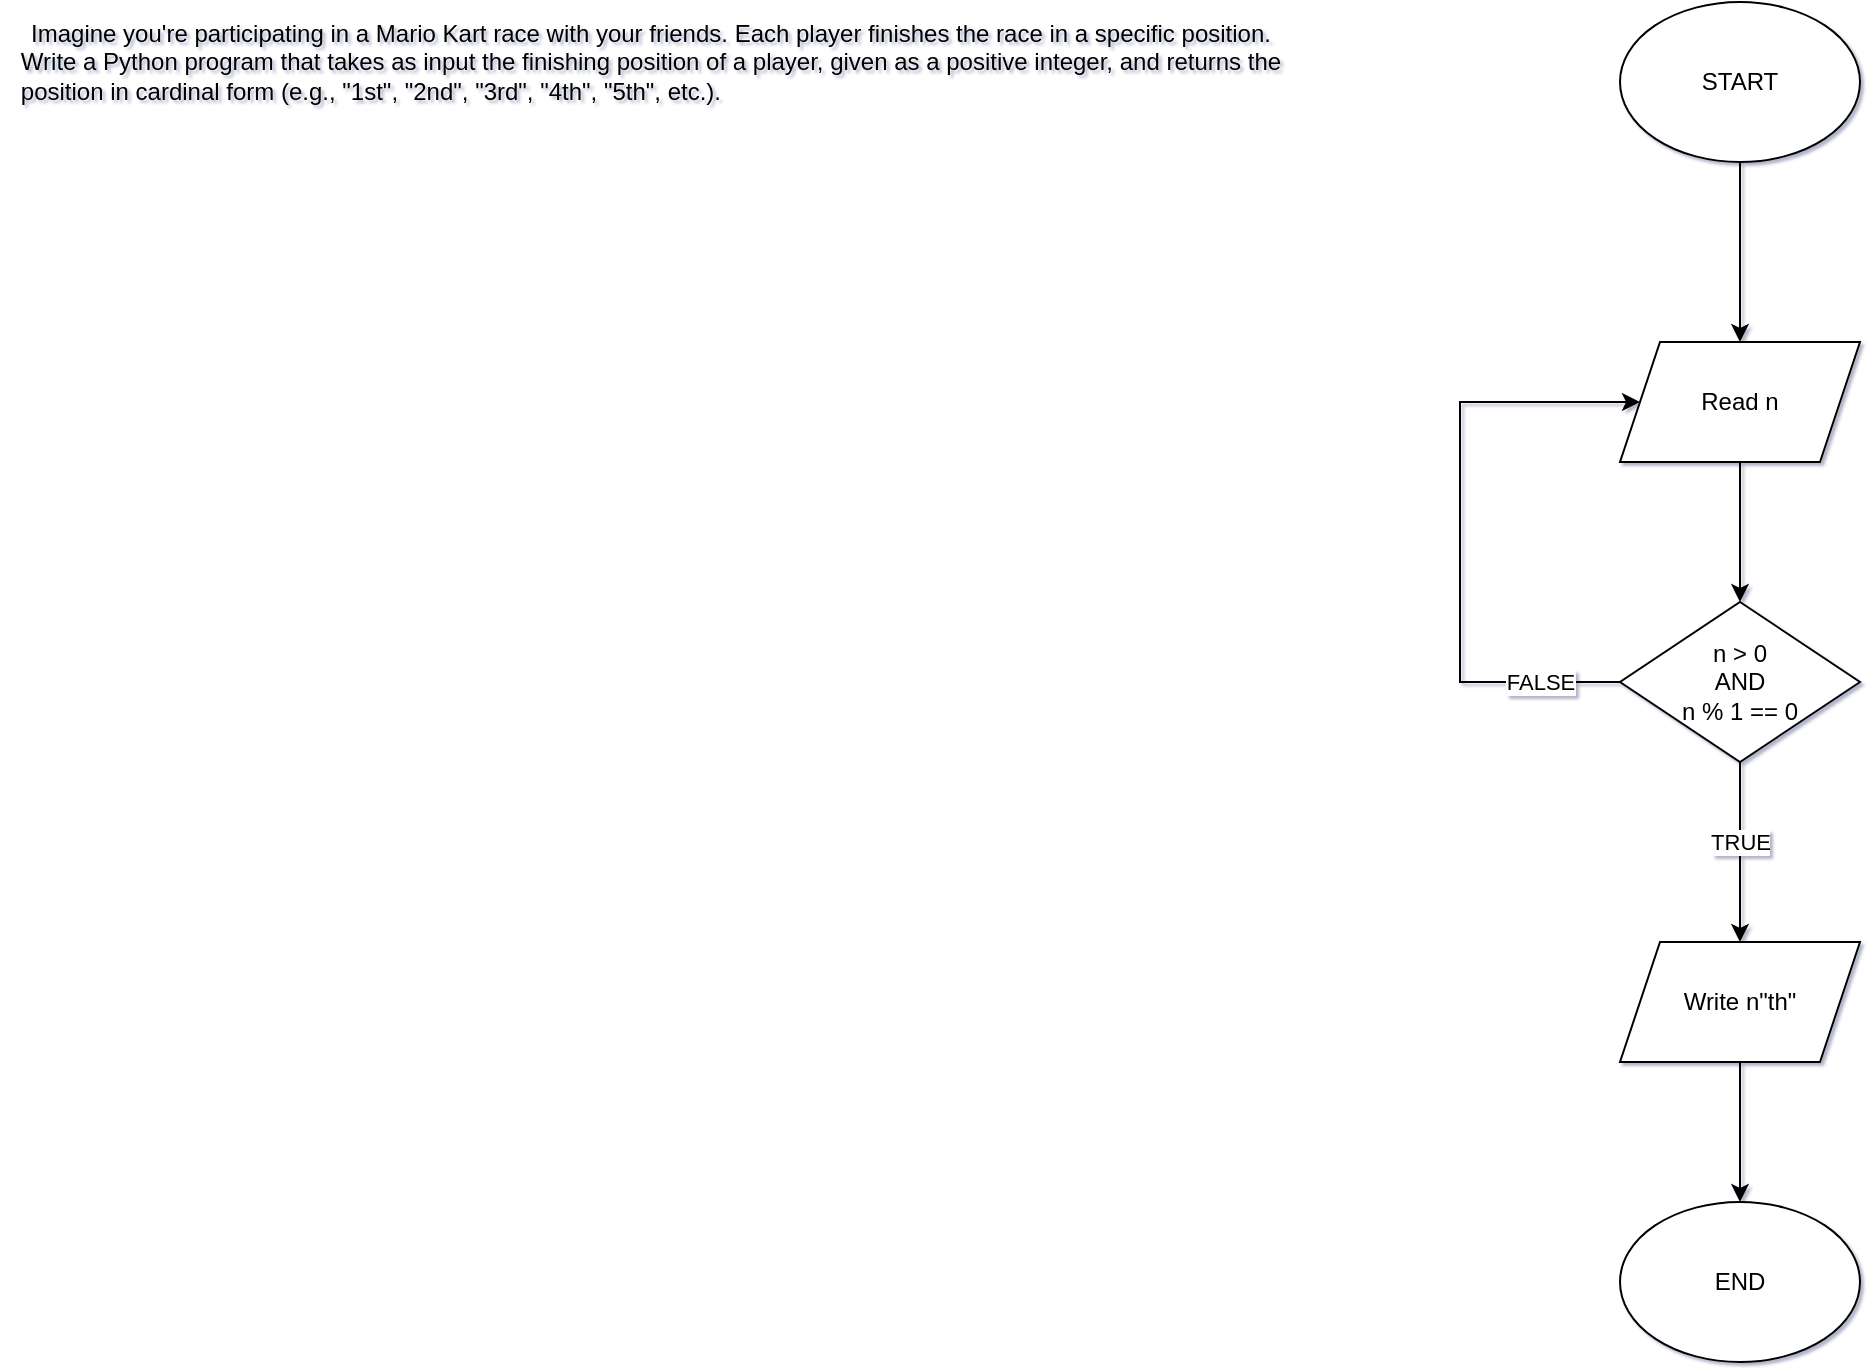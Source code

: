<mxfile version="26.0.14">
  <diagram name="Pagina-1" id="aTVfA4YgdQvqoLNrzZE1">
    <mxGraphModel dx="1764" dy="1195" grid="1" gridSize="10" guides="1" tooltips="1" connect="1" arrows="1" fold="1" page="0" pageScale="1" pageWidth="827" pageHeight="1169" math="0" shadow="1">
      <root>
        <mxCell id="0" />
        <mxCell id="1" parent="0" />
        <mxCell id="70h7yrBwvSvOA4SBrIjd-1" value="&lt;div&gt;Imagine you&#39;re participating in a Mario Kart race with your friends. Each player finishes the race in a specific position.&lt;/div&gt;&lt;div&gt;Write a Python program that takes as input the finishing position of a player, given as a positive integer, and returns the&lt;/div&gt;&lt;div align=&quot;left&quot;&gt;position in cardinal form (e.g., &quot;1st&quot;, &quot;2nd&quot;, &quot;3rd&quot;, &quot;4th&quot;, &quot;5th&quot;, etc.).&lt;br&gt;&lt;/div&gt;" style="text;html=1;align=center;verticalAlign=middle;resizable=0;points=[];autosize=1;strokeColor=none;fillColor=none;" vertex="1" parent="1">
          <mxGeometry x="-170" y="-240" width="650" height="60" as="geometry" />
        </mxCell>
        <mxCell id="70h7yrBwvSvOA4SBrIjd-4" value="" style="edgeStyle=orthogonalEdgeStyle;rounded=0;orthogonalLoop=1;jettySize=auto;html=1;" edge="1" parent="1" source="70h7yrBwvSvOA4SBrIjd-2" target="70h7yrBwvSvOA4SBrIjd-3">
          <mxGeometry relative="1" as="geometry" />
        </mxCell>
        <mxCell id="70h7yrBwvSvOA4SBrIjd-2" value="START" style="ellipse;whiteSpace=wrap;html=1;" vertex="1" parent="1">
          <mxGeometry x="640" y="-240" width="120" height="80" as="geometry" />
        </mxCell>
        <mxCell id="70h7yrBwvSvOA4SBrIjd-6" value="" style="edgeStyle=orthogonalEdgeStyle;rounded=0;orthogonalLoop=1;jettySize=auto;html=1;" edge="1" parent="1" source="70h7yrBwvSvOA4SBrIjd-3" target="70h7yrBwvSvOA4SBrIjd-5">
          <mxGeometry relative="1" as="geometry" />
        </mxCell>
        <mxCell id="70h7yrBwvSvOA4SBrIjd-3" value="Read n" style="shape=parallelogram;perimeter=parallelogramPerimeter;whiteSpace=wrap;html=1;fixedSize=1;" vertex="1" parent="1">
          <mxGeometry x="640" y="-70" width="120" height="60" as="geometry" />
        </mxCell>
        <mxCell id="70h7yrBwvSvOA4SBrIjd-8" style="edgeStyle=orthogonalEdgeStyle;rounded=0;orthogonalLoop=1;jettySize=auto;html=1;entryX=0;entryY=0.5;entryDx=0;entryDy=0;" edge="1" parent="1" source="70h7yrBwvSvOA4SBrIjd-5" target="70h7yrBwvSvOA4SBrIjd-3">
          <mxGeometry relative="1" as="geometry">
            <Array as="points">
              <mxPoint x="560" y="100" />
              <mxPoint x="560" y="-40" />
            </Array>
          </mxGeometry>
        </mxCell>
        <mxCell id="70h7yrBwvSvOA4SBrIjd-9" value="FALSE" style="edgeLabel;html=1;align=center;verticalAlign=middle;resizable=0;points=[];" vertex="1" connectable="0" parent="70h7yrBwvSvOA4SBrIjd-8">
          <mxGeometry x="-0.781" y="-1" relative="1" as="geometry">
            <mxPoint x="-6" y="1" as="offset" />
          </mxGeometry>
        </mxCell>
        <mxCell id="70h7yrBwvSvOA4SBrIjd-11" value="" style="edgeStyle=orthogonalEdgeStyle;rounded=0;orthogonalLoop=1;jettySize=auto;html=1;" edge="1" parent="1" source="70h7yrBwvSvOA4SBrIjd-5" target="70h7yrBwvSvOA4SBrIjd-10">
          <mxGeometry relative="1" as="geometry" />
        </mxCell>
        <mxCell id="70h7yrBwvSvOA4SBrIjd-12" value="TRUE" style="edgeLabel;html=1;align=center;verticalAlign=middle;resizable=0;points=[];" vertex="1" connectable="0" parent="70h7yrBwvSvOA4SBrIjd-11">
          <mxGeometry x="-0.178" y="1" relative="1" as="geometry">
            <mxPoint x="-1" y="3" as="offset" />
          </mxGeometry>
        </mxCell>
        <mxCell id="70h7yrBwvSvOA4SBrIjd-5" value="&lt;div&gt;n &amp;gt; 0&lt;/div&gt;&lt;div&gt;AND&lt;/div&gt;&lt;div&gt;n % 1 == 0&lt;br&gt;&lt;/div&gt;" style="rhombus;whiteSpace=wrap;html=1;" vertex="1" parent="1">
          <mxGeometry x="640" y="60" width="120" height="80" as="geometry" />
        </mxCell>
        <mxCell id="70h7yrBwvSvOA4SBrIjd-14" value="" style="edgeStyle=orthogonalEdgeStyle;rounded=0;orthogonalLoop=1;jettySize=auto;html=1;" edge="1" parent="1" source="70h7yrBwvSvOA4SBrIjd-10" target="70h7yrBwvSvOA4SBrIjd-13">
          <mxGeometry relative="1" as="geometry" />
        </mxCell>
        <mxCell id="70h7yrBwvSvOA4SBrIjd-10" value="Write n&quot;th&quot;" style="shape=parallelogram;perimeter=parallelogramPerimeter;whiteSpace=wrap;html=1;fixedSize=1;" vertex="1" parent="1">
          <mxGeometry x="640" y="230" width="120" height="60" as="geometry" />
        </mxCell>
        <mxCell id="70h7yrBwvSvOA4SBrIjd-13" value="END" style="ellipse;whiteSpace=wrap;html=1;" vertex="1" parent="1">
          <mxGeometry x="640" y="360" width="120" height="80" as="geometry" />
        </mxCell>
      </root>
    </mxGraphModel>
  </diagram>
</mxfile>
